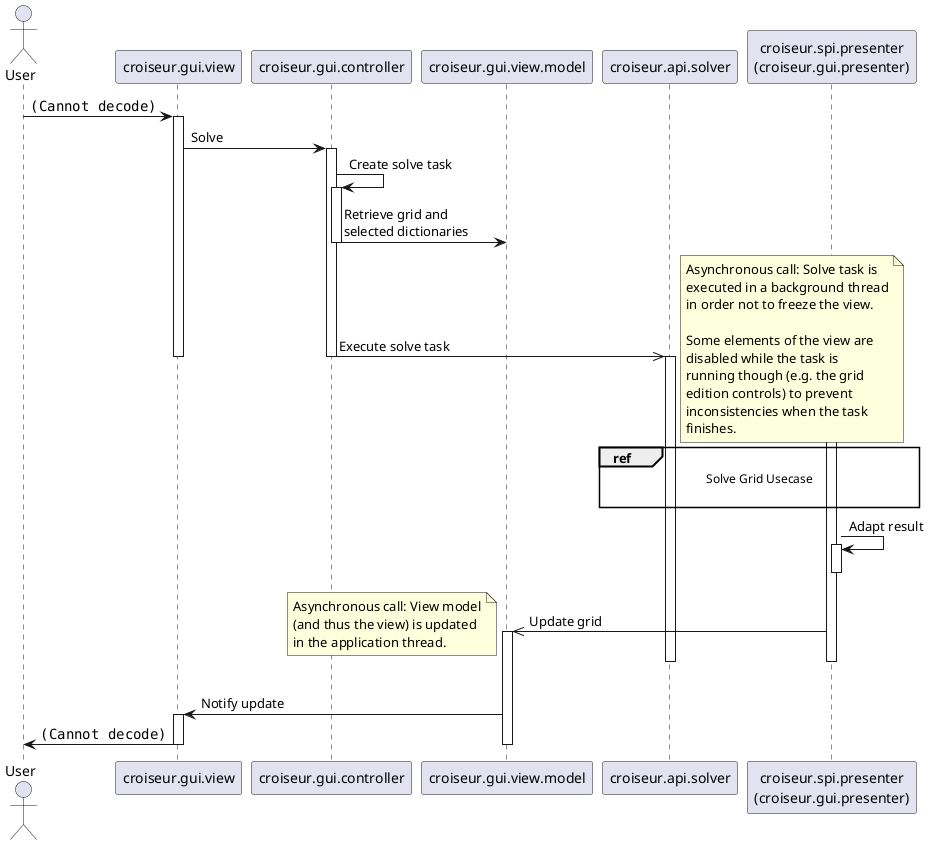 @startuml
skinparam responseMessageBelowArrow true

actor User
participant croiseur.gui.view
participant croiseur.gui.controller
participant croiseur.gui.view.model
participant croiseur.api.solver
participant "croiseur.spi.presenter\n(croiseur.gui.presenter)" as croiseur.spi.presenter

User -> croiseur.gui.view : <img:"image/input/croiseur-gui-solver-solve.png"{scale=0.75}>
activate croiseur.gui.view

croiseur.gui.view -> croiseur.gui.controller : Solve
activate croiseur.gui.controller

croiseur.gui.controller -> croiseur.gui.controller : Create solve task
activate croiseur.gui.controller
croiseur.gui.controller -> croiseur.gui.view.model : Retrieve grid and\nselected dictionaries
deactivate croiseur.gui.controller

croiseur.gui.controller ->> croiseur.api.solver : Execute solve task
note right
 Asynchronous call: Solve task is
 executed in a background thread
 in order not to freeze the view.

 Some elements of the view are
 disabled while the task is
 running though (e.g. the grid
 edition controls) to prevent
 inconsistencies when the task
 finishes.
end note
deactivate croiseur.gui.controller
deactivate croiseur.gui.view
activate croiseur.api.solver
activate croiseur.spi.presenter

ref over croiseur.api.solver, croiseur.spi.presenter : Solve Grid Usecase\n

croiseur.spi.presenter -> croiseur.spi.presenter : Adapt result
activate croiseur.spi.presenter
deactivate croiseur.spi.presenter

croiseur.spi.presenter ->> croiseur.gui.view.model : Update grid
note left
 Asynchronous call: View model
 (and thus the view) is updated
 in the application thread.
end note
activate croiseur.gui.view.model
deactivate croiseur.spi.presenter
deactivate croiseur.api.solver

croiseur.gui.view.model -> croiseur.gui.view : Notify update
activate croiseur.gui.view

croiseur.gui.view -> User : <img:"image/input/croiseur-gui-solver-solved.png"{scale=0.75}>

deactivate croiseur.gui.view
deactivate croiseur.gui.view.model
@enduml